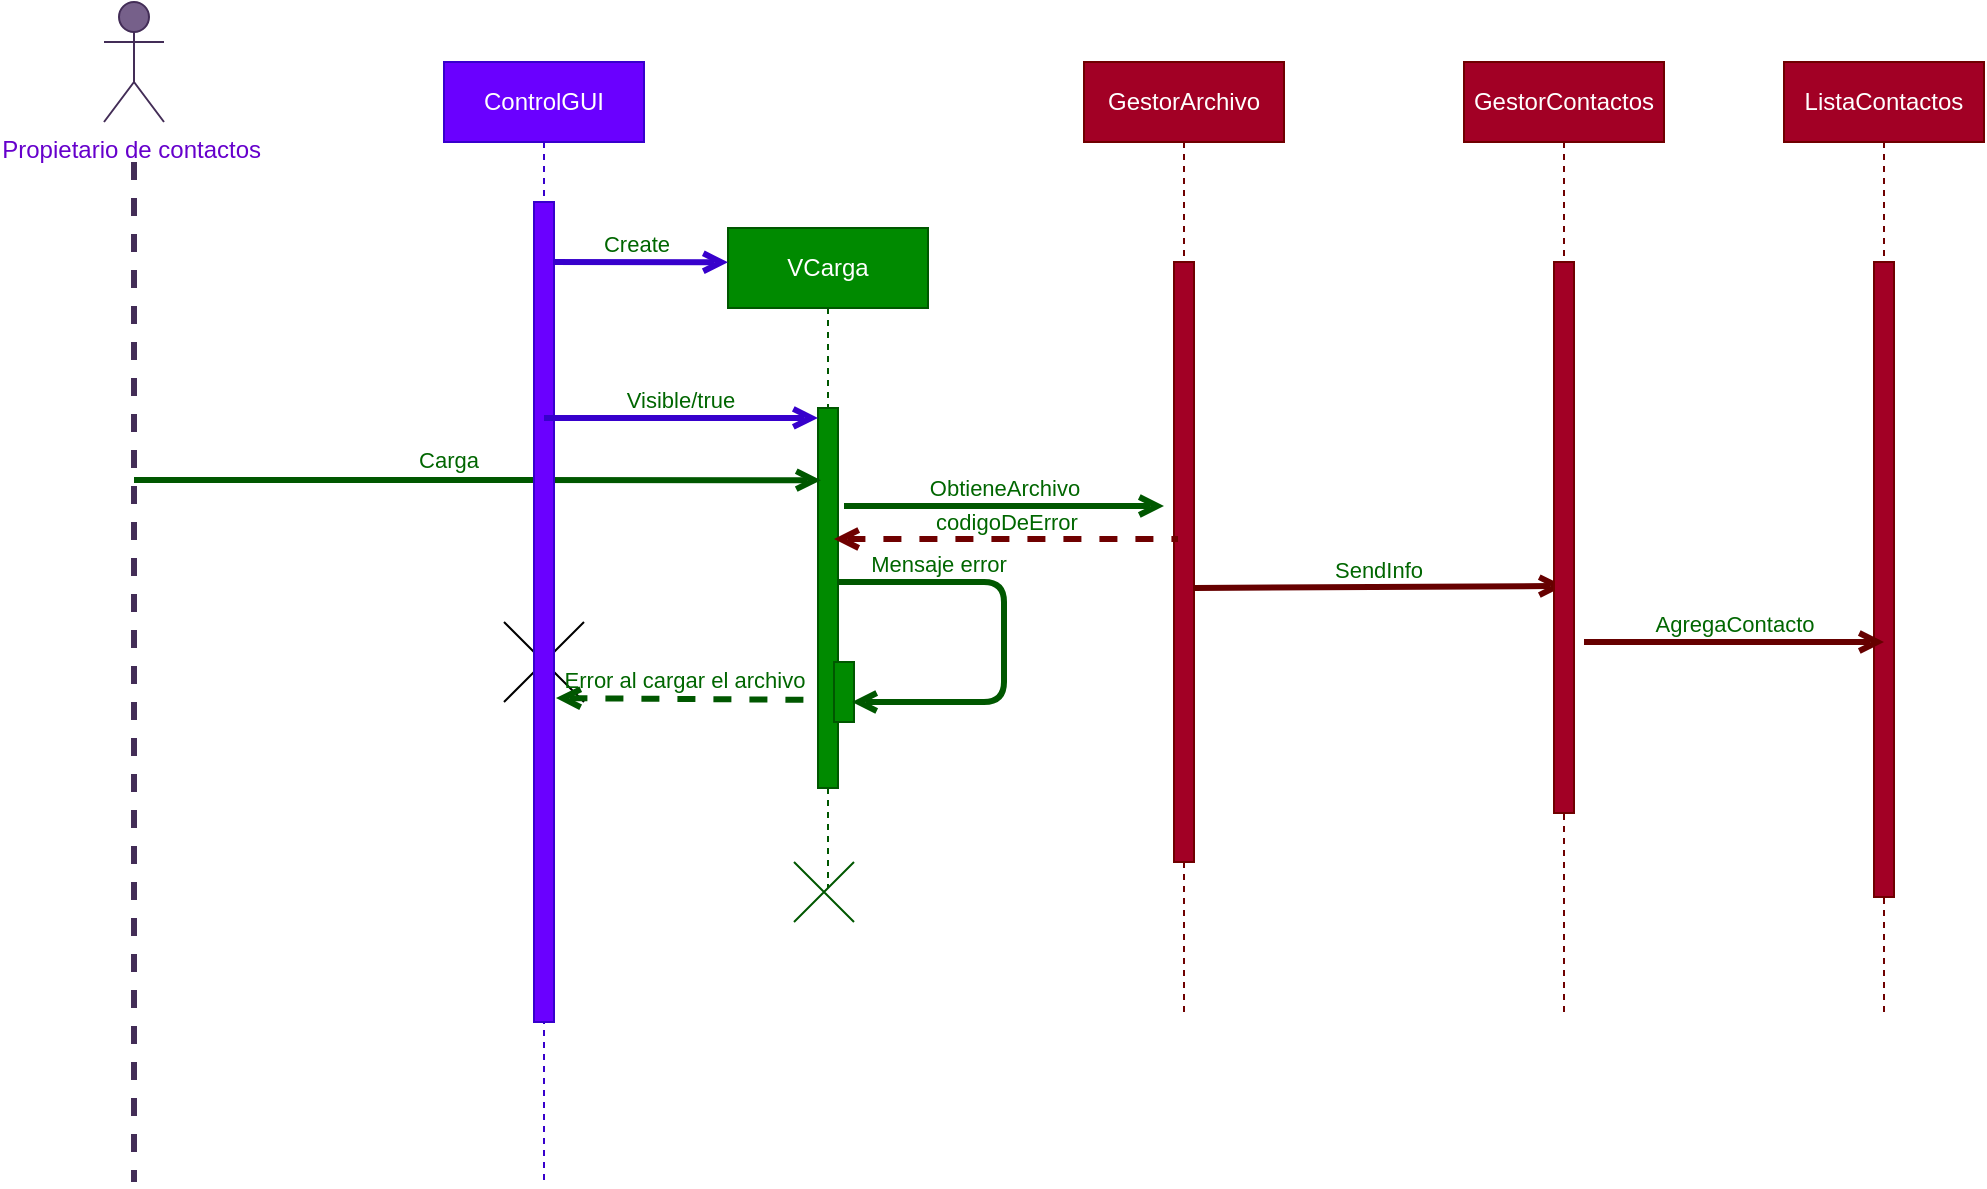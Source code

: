 <mxfile>
    <diagram id="qbhNYNmqG0ttM439P-he" name="Página-1">
        <mxGraphModel dx="1126" dy="380" grid="1" gridSize="10" guides="1" tooltips="1" connect="1" arrows="1" fold="1" page="1" pageScale="1" pageWidth="1600" pageHeight="1200" background="#ffffff" math="0" shadow="0">
            <root>
                <mxCell id="0"/>
                <mxCell id="1" parent="0"/>
                <mxCell id="3" value="Propietario de contactos&amp;nbsp;" style="shape=umlActor;verticalLabelPosition=bottom;verticalAlign=top;html=1;fillColor=#76608a;strokeColor=#432D57;fontColor=#6600CC;" parent="1" vertex="1">
                    <mxGeometry x="70" y="70" width="30" height="60" as="geometry"/>
                </mxCell>
                <mxCell id="4" value="" style="endArrow=none;startArrow=none;endFill=0;startFill=0;endSize=8;html=1;verticalAlign=bottom;labelBackgroundColor=none;strokeWidth=3;fillColor=#76608a;strokeColor=#432D57;dashed=1;" parent="1" edge="1">
                    <mxGeometry width="160" relative="1" as="geometry">
                        <mxPoint x="85" y="150" as="sourcePoint"/>
                        <mxPoint x="85" y="660" as="targetPoint"/>
                    </mxGeometry>
                </mxCell>
                <mxCell id="5" value="VCarga" style="shape=umlLifeline;perimeter=lifelinePerimeter;whiteSpace=wrap;html=1;container=1;collapsible=0;recursiveResize=0;outlineConnect=0;fillColor=#008a00;strokeColor=#005700;fontColor=#ffffff;" parent="1" vertex="1">
                    <mxGeometry x="382" y="183" width="100" height="330" as="geometry"/>
                </mxCell>
                <mxCell id="6" value="" style="html=1;points=[];perimeter=orthogonalPerimeter;fillColor=#008a00;strokeColor=#005700;fontColor=#ffffff;" parent="5" vertex="1">
                    <mxGeometry x="45" y="90" width="10" height="190" as="geometry"/>
                </mxCell>
                <mxCell id="9" value="" style="html=1;verticalAlign=bottom;labelBackgroundColor=none;endArrow=open;endFill=0;fillColor=#008a00;strokeColor=#005700;strokeWidth=3;entryX=0.147;entryY=0.19;entryDx=0;entryDy=0;entryPerimeter=0;" parent="1" target="6" edge="1">
                    <mxGeometry width="160" relative="1" as="geometry">
                        <mxPoint x="85" y="309" as="sourcePoint"/>
                        <mxPoint x="405" y="309" as="targetPoint"/>
                        <Array as="points">
                            <mxPoint x="240" y="309"/>
                        </Array>
                    </mxGeometry>
                </mxCell>
                <mxCell id="10" value="Carga" style="edgeLabel;html=1;align=center;verticalAlign=middle;resizable=0;points=[];labelBackgroundColor=none;fontColor=#006600;" parent="9" connectable="0" vertex="1">
                    <mxGeometry x="-0.163" y="-6" relative="1" as="geometry">
                        <mxPoint x="13" y="-16" as="offset"/>
                    </mxGeometry>
                </mxCell>
                <mxCell id="11" value="ControlGUI" style="shape=umlLifeline;perimeter=lifelinePerimeter;whiteSpace=wrap;html=1;container=1;collapsible=0;recursiveResize=0;outlineConnect=0;strokeColor=#3700CC;fillColor=#6a00ff;fontColor=#ffffff;" parent="1" vertex="1">
                    <mxGeometry x="240" y="100" width="100" height="560" as="geometry"/>
                </mxCell>
                <mxCell id="12" value="" style="shape=umlDestroy;dashed=0;" parent="11" vertex="1">
                    <mxGeometry x="30" y="280" width="40" height="40" as="geometry"/>
                </mxCell>
                <mxCell id="13" value="Create" style="html=1;verticalAlign=bottom;labelBackgroundColor=none;endArrow=open;endFill=0;fontColor=#006600;strokeWidth=3;fillColor=#6a00ff;strokeColor=#3700CC;entryX=0;entryY=0.052;entryDx=0;entryDy=0;entryPerimeter=0;" parent="11" target="5" edge="1">
                    <mxGeometry width="160" relative="1" as="geometry">
                        <mxPoint x="50" y="100" as="sourcePoint"/>
                        <mxPoint x="130" y="100" as="targetPoint"/>
                    </mxGeometry>
                </mxCell>
                <mxCell id="14" value="" style="html=1;points=[];perimeter=orthogonalPerimeter;fillColor=#6a00ff;strokeColor=#3700CC;fontColor=#ffffff;" parent="11" vertex="1">
                    <mxGeometry x="45" y="70" width="10" height="410" as="geometry"/>
                </mxCell>
                <mxCell id="15" value="" style="shape=umlDestroy;fillColor=#008a00;strokeColor=#005700;fontColor=#ffffff;" parent="1" vertex="1">
                    <mxGeometry x="415" y="500" width="30" height="30" as="geometry"/>
                </mxCell>
                <mxCell id="16" value="" style="html=1;points=[];perimeter=orthogonalPerimeter;strokeColor=#005700;fontColor=#ffffff;fillColor=#008a00;" parent="1" vertex="1">
                    <mxGeometry x="435" y="400" width="10" height="30" as="geometry"/>
                </mxCell>
                <mxCell id="17" value="Mensaje error" style="html=1;verticalAlign=bottom;labelBackgroundColor=none;endArrow=open;endFill=0;fontColor=#006600;strokeWidth=3;fillColor=#008a00;strokeColor=#005700;edgeStyle=orthogonalEdgeStyle;entryX=0.9;entryY=0.667;entryDx=0;entryDy=0;entryPerimeter=0;" parent="1" source="6" target="16" edge="1">
                    <mxGeometry x="-0.549" width="160" relative="1" as="geometry">
                        <mxPoint x="435" y="340" as="sourcePoint"/>
                        <mxPoint x="450" y="380" as="targetPoint"/>
                        <Array as="points">
                            <mxPoint x="520" y="360"/>
                            <mxPoint x="520" y="420"/>
                        </Array>
                        <mxPoint as="offset"/>
                    </mxGeometry>
                </mxCell>
                <mxCell id="18" value="Error al cargar el archivo" style="html=1;verticalAlign=bottom;labelBackgroundColor=none;endArrow=none;endFill=0;fontColor=#006600;strokeWidth=3;fillColor=#008a00;strokeColor=#005700;startArrow=open;startFill=0;exitX=1.1;exitY=0.605;exitDx=0;exitDy=0;exitPerimeter=0;entryX=-0.2;entryY=0.768;entryDx=0;entryDy=0;entryPerimeter=0;dashed=1;" parent="1" source="14" target="6" edge="1">
                    <mxGeometry width="160" relative="1" as="geometry">
                        <mxPoint x="300" y="420" as="sourcePoint"/>
                        <mxPoint x="400" y="430" as="targetPoint"/>
                    </mxGeometry>
                </mxCell>
                <mxCell id="19" value="GestorArchivo" style="shape=umlLifeline;perimeter=lifelinePerimeter;whiteSpace=wrap;html=1;container=1;collapsible=0;recursiveResize=0;outlineConnect=0;fillColor=#a20025;strokeColor=#6F0000;fontColor=#ffffff;" parent="1" vertex="1">
                    <mxGeometry x="560" y="100" width="100" height="478" as="geometry"/>
                </mxCell>
                <mxCell id="20" value="Visible/true" style="html=1;verticalAlign=bottom;labelBackgroundColor=none;endArrow=open;endFill=0;fontColor=#006600;strokeWidth=3;fillColor=#6a00ff;strokeColor=#3700CC;shadow=0;entryX=0;entryY=0.026;entryDx=0;entryDy=0;entryPerimeter=0;rounded=0;" parent="1" target="6" edge="1">
                    <mxGeometry width="160" relative="1" as="geometry">
                        <mxPoint x="290" y="278" as="sourcePoint"/>
                        <mxPoint x="422" y="280" as="targetPoint"/>
                    </mxGeometry>
                </mxCell>
                <mxCell id="21" value="ObtieneArchivo" style="html=1;verticalAlign=bottom;labelBackgroundColor=none;endArrow=open;endFill=0;fontColor=#006600;strokeWidth=3;fillColor=#008a00;strokeColor=#005700;shadow=0;rounded=0;" parent="1" edge="1">
                    <mxGeometry width="160" relative="1" as="geometry">
                        <mxPoint x="440" y="322" as="sourcePoint"/>
                        <mxPoint x="600" y="322" as="targetPoint"/>
                        <Array as="points"/>
                    </mxGeometry>
                </mxCell>
                <mxCell id="22" value="" style="html=1;points=[];perimeter=orthogonalPerimeter;fillColor=#a20025;strokeColor=#6F0000;fontColor=#ffffff;" parent="1" vertex="1">
                    <mxGeometry x="605" y="200" width="10" height="300" as="geometry"/>
                </mxCell>
                <mxCell id="23" value="codigoDeError" style="html=1;verticalAlign=bottom;labelBackgroundColor=none;endArrow=none;endFill=0;fontColor=#006600;strokeWidth=3;fillColor=#a20025;strokeColor=#6F0000;startArrow=open;startFill=0;dashed=1;" parent="1" edge="1">
                    <mxGeometry width="160" relative="1" as="geometry">
                        <mxPoint x="435" y="338.5" as="sourcePoint"/>
                        <mxPoint x="607" y="338.5" as="targetPoint"/>
                    </mxGeometry>
                </mxCell>
                <mxCell id="24" value="SendInfo" style="html=1;verticalAlign=bottom;labelBackgroundColor=none;endArrow=open;endFill=0;fontColor=#006600;strokeWidth=3;fillColor=#008a00;shadow=0;rounded=0;strokeColor=#660000;" parent="1" edge="1">
                    <mxGeometry width="160" relative="1" as="geometry">
                        <mxPoint x="615.0" y="363.01" as="sourcePoint"/>
                        <mxPoint x="800" y="361.99" as="targetPoint"/>
                        <Array as="points"/>
                    </mxGeometry>
                </mxCell>
                <mxCell id="25" value="GestorContactos" style="shape=umlLifeline;perimeter=lifelinePerimeter;whiteSpace=wrap;html=1;container=1;collapsible=0;recursiveResize=0;outlineConnect=0;fillColor=#a20025;strokeColor=#6F0000;fontColor=#ffffff;" parent="1" vertex="1">
                    <mxGeometry x="750" y="100" width="100" height="478" as="geometry"/>
                </mxCell>
                <mxCell id="26" value="" style="html=1;points=[];perimeter=orthogonalPerimeter;fillColor=#a20025;strokeColor=#6F0000;fontColor=#ffffff;" parent="25" vertex="1">
                    <mxGeometry x="45" y="100" width="10" height="275.5" as="geometry"/>
                </mxCell>
                <mxCell id="27" value="ListaContactos" style="shape=umlLifeline;perimeter=lifelinePerimeter;whiteSpace=wrap;html=1;container=1;collapsible=0;recursiveResize=0;outlineConnect=0;fillColor=#a20025;strokeColor=#6F0000;fontColor=#ffffff;" parent="1" vertex="1">
                    <mxGeometry x="910" y="100" width="100" height="478" as="geometry"/>
                </mxCell>
                <mxCell id="28" value="" style="html=1;points=[];perimeter=orthogonalPerimeter;fillColor=#a20025;strokeColor=#6F0000;fontColor=#ffffff;" parent="1" vertex="1">
                    <mxGeometry x="955" y="200" width="10" height="317.5" as="geometry"/>
                </mxCell>
                <mxCell id="29" value="AgregaContacto" style="html=1;verticalAlign=bottom;labelBackgroundColor=none;endArrow=open;endFill=0;fontColor=#006600;strokeWidth=3;fillColor=#008a00;shadow=0;rounded=0;strokeColor=#660000;" parent="1" edge="1">
                    <mxGeometry width="160" relative="1" as="geometry">
                        <mxPoint x="810" y="390" as="sourcePoint"/>
                        <mxPoint x="960" y="390" as="targetPoint"/>
                        <Array as="points"/>
                    </mxGeometry>
                </mxCell>
            </root>
        </mxGraphModel>
    </diagram>
</mxfile>
